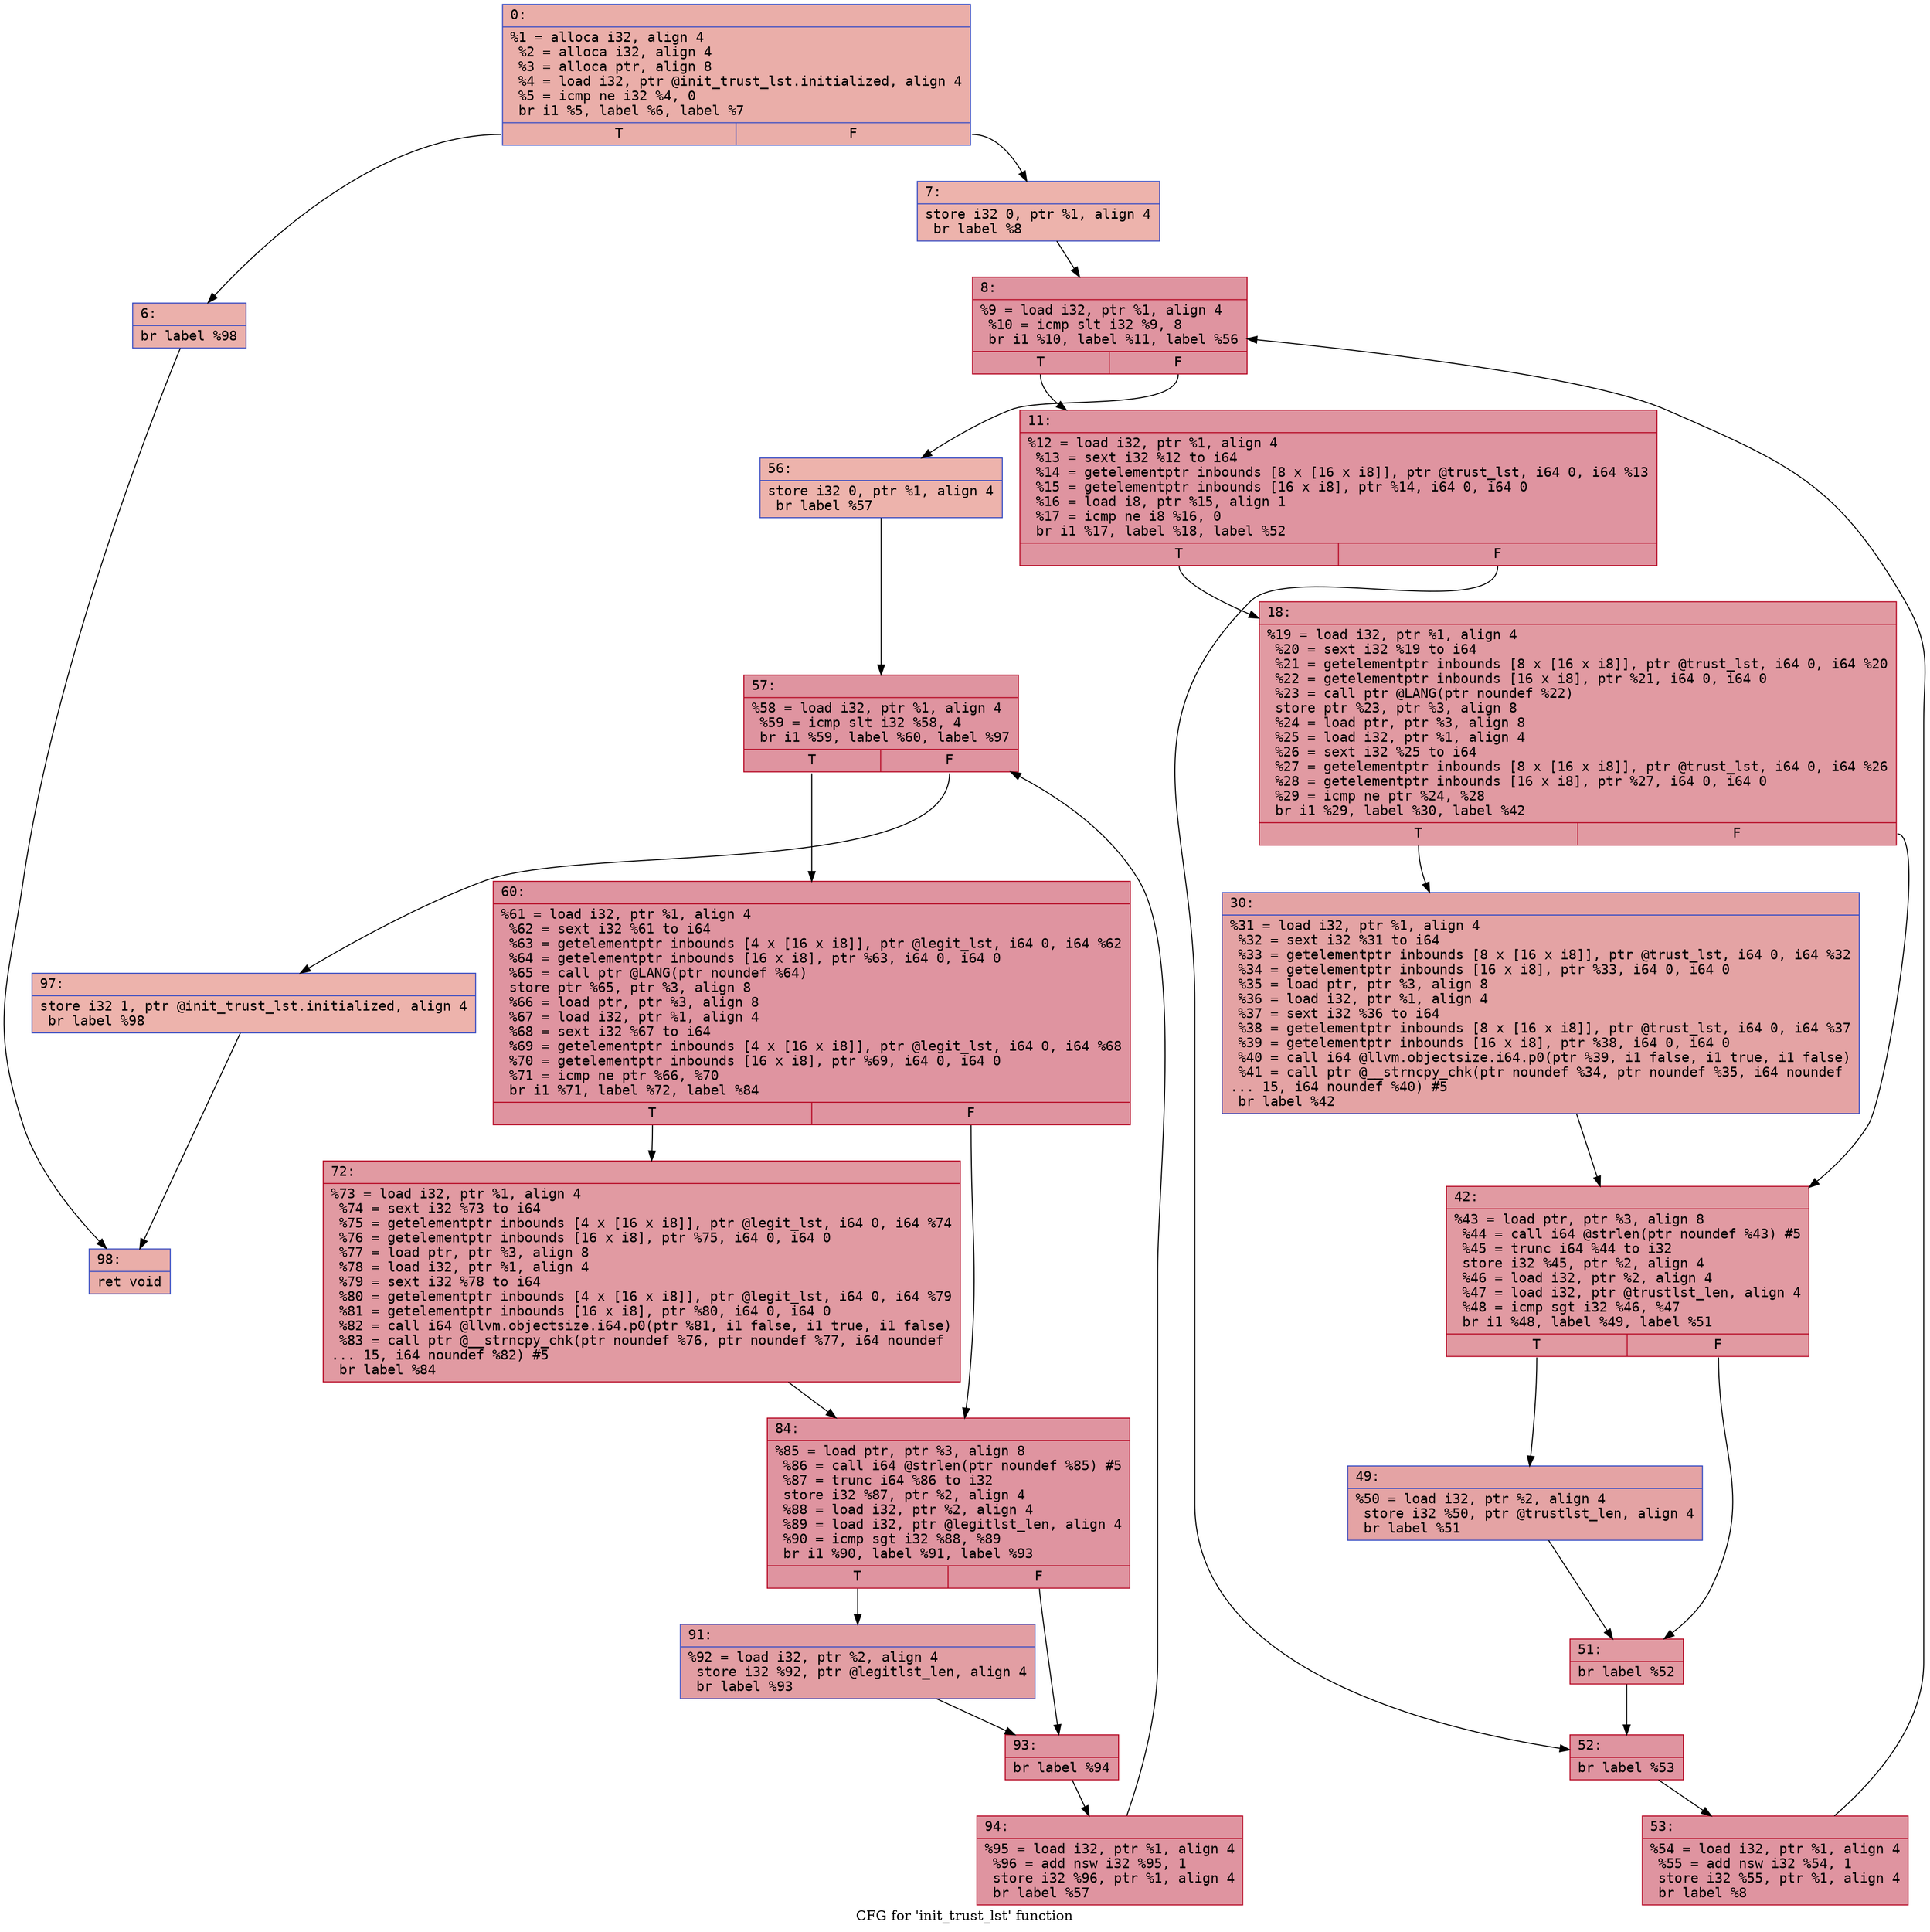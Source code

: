 digraph "CFG for 'init_trust_lst' function" {
	label="CFG for 'init_trust_lst' function";

	Node0x600003b1aa30 [shape=record,color="#3d50c3ff", style=filled, fillcolor="#d0473d70" fontname="Courier",label="{0:\l|  %1 = alloca i32, align 4\l  %2 = alloca i32, align 4\l  %3 = alloca ptr, align 8\l  %4 = load i32, ptr @init_trust_lst.initialized, align 4\l  %5 = icmp ne i32 %4, 0\l  br i1 %5, label %6, label %7\l|{<s0>T|<s1>F}}"];
	Node0x600003b1aa30:s0 -> Node0x600003b1aa80[tooltip="0 -> 6\nProbability 62.50%" ];
	Node0x600003b1aa30:s1 -> Node0x600003b1aad0[tooltip="0 -> 7\nProbability 37.50%" ];
	Node0x600003b1aa80 [shape=record,color="#3d50c3ff", style=filled, fillcolor="#d24b4070" fontname="Courier",label="{6:\l|  br label %98\l}"];
	Node0x600003b1aa80 -> Node0x600003b1b0c0[tooltip="6 -> 98\nProbability 100.00%" ];
	Node0x600003b1aad0 [shape=record,color="#3d50c3ff", style=filled, fillcolor="#d6524470" fontname="Courier",label="{7:\l|  store i32 0, ptr %1, align 4\l  br label %8\l}"];
	Node0x600003b1aad0 -> Node0x600003b1ab20[tooltip="7 -> 8\nProbability 100.00%" ];
	Node0x600003b1ab20 [shape=record,color="#b70d28ff", style=filled, fillcolor="#b70d2870" fontname="Courier",label="{8:\l|  %9 = load i32, ptr %1, align 4\l  %10 = icmp slt i32 %9, 8\l  br i1 %10, label %11, label %56\l|{<s0>T|<s1>F}}"];
	Node0x600003b1ab20:s0 -> Node0x600003b1ab70[tooltip="8 -> 11\nProbability 96.88%" ];
	Node0x600003b1ab20:s1 -> Node0x600003b1adf0[tooltip="8 -> 56\nProbability 3.12%" ];
	Node0x600003b1ab70 [shape=record,color="#b70d28ff", style=filled, fillcolor="#b70d2870" fontname="Courier",label="{11:\l|  %12 = load i32, ptr %1, align 4\l  %13 = sext i32 %12 to i64\l  %14 = getelementptr inbounds [8 x [16 x i8]], ptr @trust_lst, i64 0, i64 %13\l  %15 = getelementptr inbounds [16 x i8], ptr %14, i64 0, i64 0\l  %16 = load i8, ptr %15, align 1\l  %17 = icmp ne i8 %16, 0\l  br i1 %17, label %18, label %52\l|{<s0>T|<s1>F}}"];
	Node0x600003b1ab70:s0 -> Node0x600003b1abc0[tooltip="11 -> 18\nProbability 62.50%" ];
	Node0x600003b1ab70:s1 -> Node0x600003b1ad50[tooltip="11 -> 52\nProbability 37.50%" ];
	Node0x600003b1abc0 [shape=record,color="#b70d28ff", style=filled, fillcolor="#bb1b2c70" fontname="Courier",label="{18:\l|  %19 = load i32, ptr %1, align 4\l  %20 = sext i32 %19 to i64\l  %21 = getelementptr inbounds [8 x [16 x i8]], ptr @trust_lst, i64 0, i64 %20\l  %22 = getelementptr inbounds [16 x i8], ptr %21, i64 0, i64 0\l  %23 = call ptr @LANG(ptr noundef %22)\l  store ptr %23, ptr %3, align 8\l  %24 = load ptr, ptr %3, align 8\l  %25 = load i32, ptr %1, align 4\l  %26 = sext i32 %25 to i64\l  %27 = getelementptr inbounds [8 x [16 x i8]], ptr @trust_lst, i64 0, i64 %26\l  %28 = getelementptr inbounds [16 x i8], ptr %27, i64 0, i64 0\l  %29 = icmp ne ptr %24, %28\l  br i1 %29, label %30, label %42\l|{<s0>T|<s1>F}}"];
	Node0x600003b1abc0:s0 -> Node0x600003b1ac10[tooltip="18 -> 30\nProbability 62.50%" ];
	Node0x600003b1abc0:s1 -> Node0x600003b1ac60[tooltip="18 -> 42\nProbability 37.50%" ];
	Node0x600003b1ac10 [shape=record,color="#3d50c3ff", style=filled, fillcolor="#c32e3170" fontname="Courier",label="{30:\l|  %31 = load i32, ptr %1, align 4\l  %32 = sext i32 %31 to i64\l  %33 = getelementptr inbounds [8 x [16 x i8]], ptr @trust_lst, i64 0, i64 %32\l  %34 = getelementptr inbounds [16 x i8], ptr %33, i64 0, i64 0\l  %35 = load ptr, ptr %3, align 8\l  %36 = load i32, ptr %1, align 4\l  %37 = sext i32 %36 to i64\l  %38 = getelementptr inbounds [8 x [16 x i8]], ptr @trust_lst, i64 0, i64 %37\l  %39 = getelementptr inbounds [16 x i8], ptr %38, i64 0, i64 0\l  %40 = call i64 @llvm.objectsize.i64.p0(ptr %39, i1 false, i1 true, i1 false)\l  %41 = call ptr @__strncpy_chk(ptr noundef %34, ptr noundef %35, i64 noundef\l... 15, i64 noundef %40) #5\l  br label %42\l}"];
	Node0x600003b1ac10 -> Node0x600003b1ac60[tooltip="30 -> 42\nProbability 100.00%" ];
	Node0x600003b1ac60 [shape=record,color="#b70d28ff", style=filled, fillcolor="#bb1b2c70" fontname="Courier",label="{42:\l|  %43 = load ptr, ptr %3, align 8\l  %44 = call i64 @strlen(ptr noundef %43) #5\l  %45 = trunc i64 %44 to i32\l  store i32 %45, ptr %2, align 4\l  %46 = load i32, ptr %2, align 4\l  %47 = load i32, ptr @trustlst_len, align 4\l  %48 = icmp sgt i32 %46, %47\l  br i1 %48, label %49, label %51\l|{<s0>T|<s1>F}}"];
	Node0x600003b1ac60:s0 -> Node0x600003b1acb0[tooltip="42 -> 49\nProbability 50.00%" ];
	Node0x600003b1ac60:s1 -> Node0x600003b1ad00[tooltip="42 -> 51\nProbability 50.00%" ];
	Node0x600003b1acb0 [shape=record,color="#3d50c3ff", style=filled, fillcolor="#c32e3170" fontname="Courier",label="{49:\l|  %50 = load i32, ptr %2, align 4\l  store i32 %50, ptr @trustlst_len, align 4\l  br label %51\l}"];
	Node0x600003b1acb0 -> Node0x600003b1ad00[tooltip="49 -> 51\nProbability 100.00%" ];
	Node0x600003b1ad00 [shape=record,color="#b70d28ff", style=filled, fillcolor="#bb1b2c70" fontname="Courier",label="{51:\l|  br label %52\l}"];
	Node0x600003b1ad00 -> Node0x600003b1ad50[tooltip="51 -> 52\nProbability 100.00%" ];
	Node0x600003b1ad50 [shape=record,color="#b70d28ff", style=filled, fillcolor="#b70d2870" fontname="Courier",label="{52:\l|  br label %53\l}"];
	Node0x600003b1ad50 -> Node0x600003b1ada0[tooltip="52 -> 53\nProbability 100.00%" ];
	Node0x600003b1ada0 [shape=record,color="#b70d28ff", style=filled, fillcolor="#b70d2870" fontname="Courier",label="{53:\l|  %54 = load i32, ptr %1, align 4\l  %55 = add nsw i32 %54, 1\l  store i32 %55, ptr %1, align 4\l  br label %8\l}"];
	Node0x600003b1ada0 -> Node0x600003b1ab20[tooltip="53 -> 8\nProbability 100.00%" ];
	Node0x600003b1adf0 [shape=record,color="#3d50c3ff", style=filled, fillcolor="#d6524470" fontname="Courier",label="{56:\l|  store i32 0, ptr %1, align 4\l  br label %57\l}"];
	Node0x600003b1adf0 -> Node0x600003b1ae40[tooltip="56 -> 57\nProbability 100.00%" ];
	Node0x600003b1ae40 [shape=record,color="#b70d28ff", style=filled, fillcolor="#b70d2870" fontname="Courier",label="{57:\l|  %58 = load i32, ptr %1, align 4\l  %59 = icmp slt i32 %58, 4\l  br i1 %59, label %60, label %97\l|{<s0>T|<s1>F}}"];
	Node0x600003b1ae40:s0 -> Node0x600003b1ae90[tooltip="57 -> 60\nProbability 96.88%" ];
	Node0x600003b1ae40:s1 -> Node0x600003b1b070[tooltip="57 -> 97\nProbability 3.12%" ];
	Node0x600003b1ae90 [shape=record,color="#b70d28ff", style=filled, fillcolor="#b70d2870" fontname="Courier",label="{60:\l|  %61 = load i32, ptr %1, align 4\l  %62 = sext i32 %61 to i64\l  %63 = getelementptr inbounds [4 x [16 x i8]], ptr @legit_lst, i64 0, i64 %62\l  %64 = getelementptr inbounds [16 x i8], ptr %63, i64 0, i64 0\l  %65 = call ptr @LANG(ptr noundef %64)\l  store ptr %65, ptr %3, align 8\l  %66 = load ptr, ptr %3, align 8\l  %67 = load i32, ptr %1, align 4\l  %68 = sext i32 %67 to i64\l  %69 = getelementptr inbounds [4 x [16 x i8]], ptr @legit_lst, i64 0, i64 %68\l  %70 = getelementptr inbounds [16 x i8], ptr %69, i64 0, i64 0\l  %71 = icmp ne ptr %66, %70\l  br i1 %71, label %72, label %84\l|{<s0>T|<s1>F}}"];
	Node0x600003b1ae90:s0 -> Node0x600003b1aee0[tooltip="60 -> 72\nProbability 62.50%" ];
	Node0x600003b1ae90:s1 -> Node0x600003b1af30[tooltip="60 -> 84\nProbability 37.50%" ];
	Node0x600003b1aee0 [shape=record,color="#b70d28ff", style=filled, fillcolor="#bb1b2c70" fontname="Courier",label="{72:\l|  %73 = load i32, ptr %1, align 4\l  %74 = sext i32 %73 to i64\l  %75 = getelementptr inbounds [4 x [16 x i8]], ptr @legit_lst, i64 0, i64 %74\l  %76 = getelementptr inbounds [16 x i8], ptr %75, i64 0, i64 0\l  %77 = load ptr, ptr %3, align 8\l  %78 = load i32, ptr %1, align 4\l  %79 = sext i32 %78 to i64\l  %80 = getelementptr inbounds [4 x [16 x i8]], ptr @legit_lst, i64 0, i64 %79\l  %81 = getelementptr inbounds [16 x i8], ptr %80, i64 0, i64 0\l  %82 = call i64 @llvm.objectsize.i64.p0(ptr %81, i1 false, i1 true, i1 false)\l  %83 = call ptr @__strncpy_chk(ptr noundef %76, ptr noundef %77, i64 noundef\l... 15, i64 noundef %82) #5\l  br label %84\l}"];
	Node0x600003b1aee0 -> Node0x600003b1af30[tooltip="72 -> 84\nProbability 100.00%" ];
	Node0x600003b1af30 [shape=record,color="#b70d28ff", style=filled, fillcolor="#b70d2870" fontname="Courier",label="{84:\l|  %85 = load ptr, ptr %3, align 8\l  %86 = call i64 @strlen(ptr noundef %85) #5\l  %87 = trunc i64 %86 to i32\l  store i32 %87, ptr %2, align 4\l  %88 = load i32, ptr %2, align 4\l  %89 = load i32, ptr @legitlst_len, align 4\l  %90 = icmp sgt i32 %88, %89\l  br i1 %90, label %91, label %93\l|{<s0>T|<s1>F}}"];
	Node0x600003b1af30:s0 -> Node0x600003b1af80[tooltip="84 -> 91\nProbability 50.00%" ];
	Node0x600003b1af30:s1 -> Node0x600003b1afd0[tooltip="84 -> 93\nProbability 50.00%" ];
	Node0x600003b1af80 [shape=record,color="#3d50c3ff", style=filled, fillcolor="#be242e70" fontname="Courier",label="{91:\l|  %92 = load i32, ptr %2, align 4\l  store i32 %92, ptr @legitlst_len, align 4\l  br label %93\l}"];
	Node0x600003b1af80 -> Node0x600003b1afd0[tooltip="91 -> 93\nProbability 100.00%" ];
	Node0x600003b1afd0 [shape=record,color="#b70d28ff", style=filled, fillcolor="#b70d2870" fontname="Courier",label="{93:\l|  br label %94\l}"];
	Node0x600003b1afd0 -> Node0x600003b1b020[tooltip="93 -> 94\nProbability 100.00%" ];
	Node0x600003b1b020 [shape=record,color="#b70d28ff", style=filled, fillcolor="#b70d2870" fontname="Courier",label="{94:\l|  %95 = load i32, ptr %1, align 4\l  %96 = add nsw i32 %95, 1\l  store i32 %96, ptr %1, align 4\l  br label %57\l}"];
	Node0x600003b1b020 -> Node0x600003b1ae40[tooltip="94 -> 57\nProbability 100.00%" ];
	Node0x600003b1b070 [shape=record,color="#3d50c3ff", style=filled, fillcolor="#d6524470" fontname="Courier",label="{97:\l|  store i32 1, ptr @init_trust_lst.initialized, align 4\l  br label %98\l}"];
	Node0x600003b1b070 -> Node0x600003b1b0c0[tooltip="97 -> 98\nProbability 100.00%" ];
	Node0x600003b1b0c0 [shape=record,color="#3d50c3ff", style=filled, fillcolor="#d0473d70" fontname="Courier",label="{98:\l|  ret void\l}"];
}
